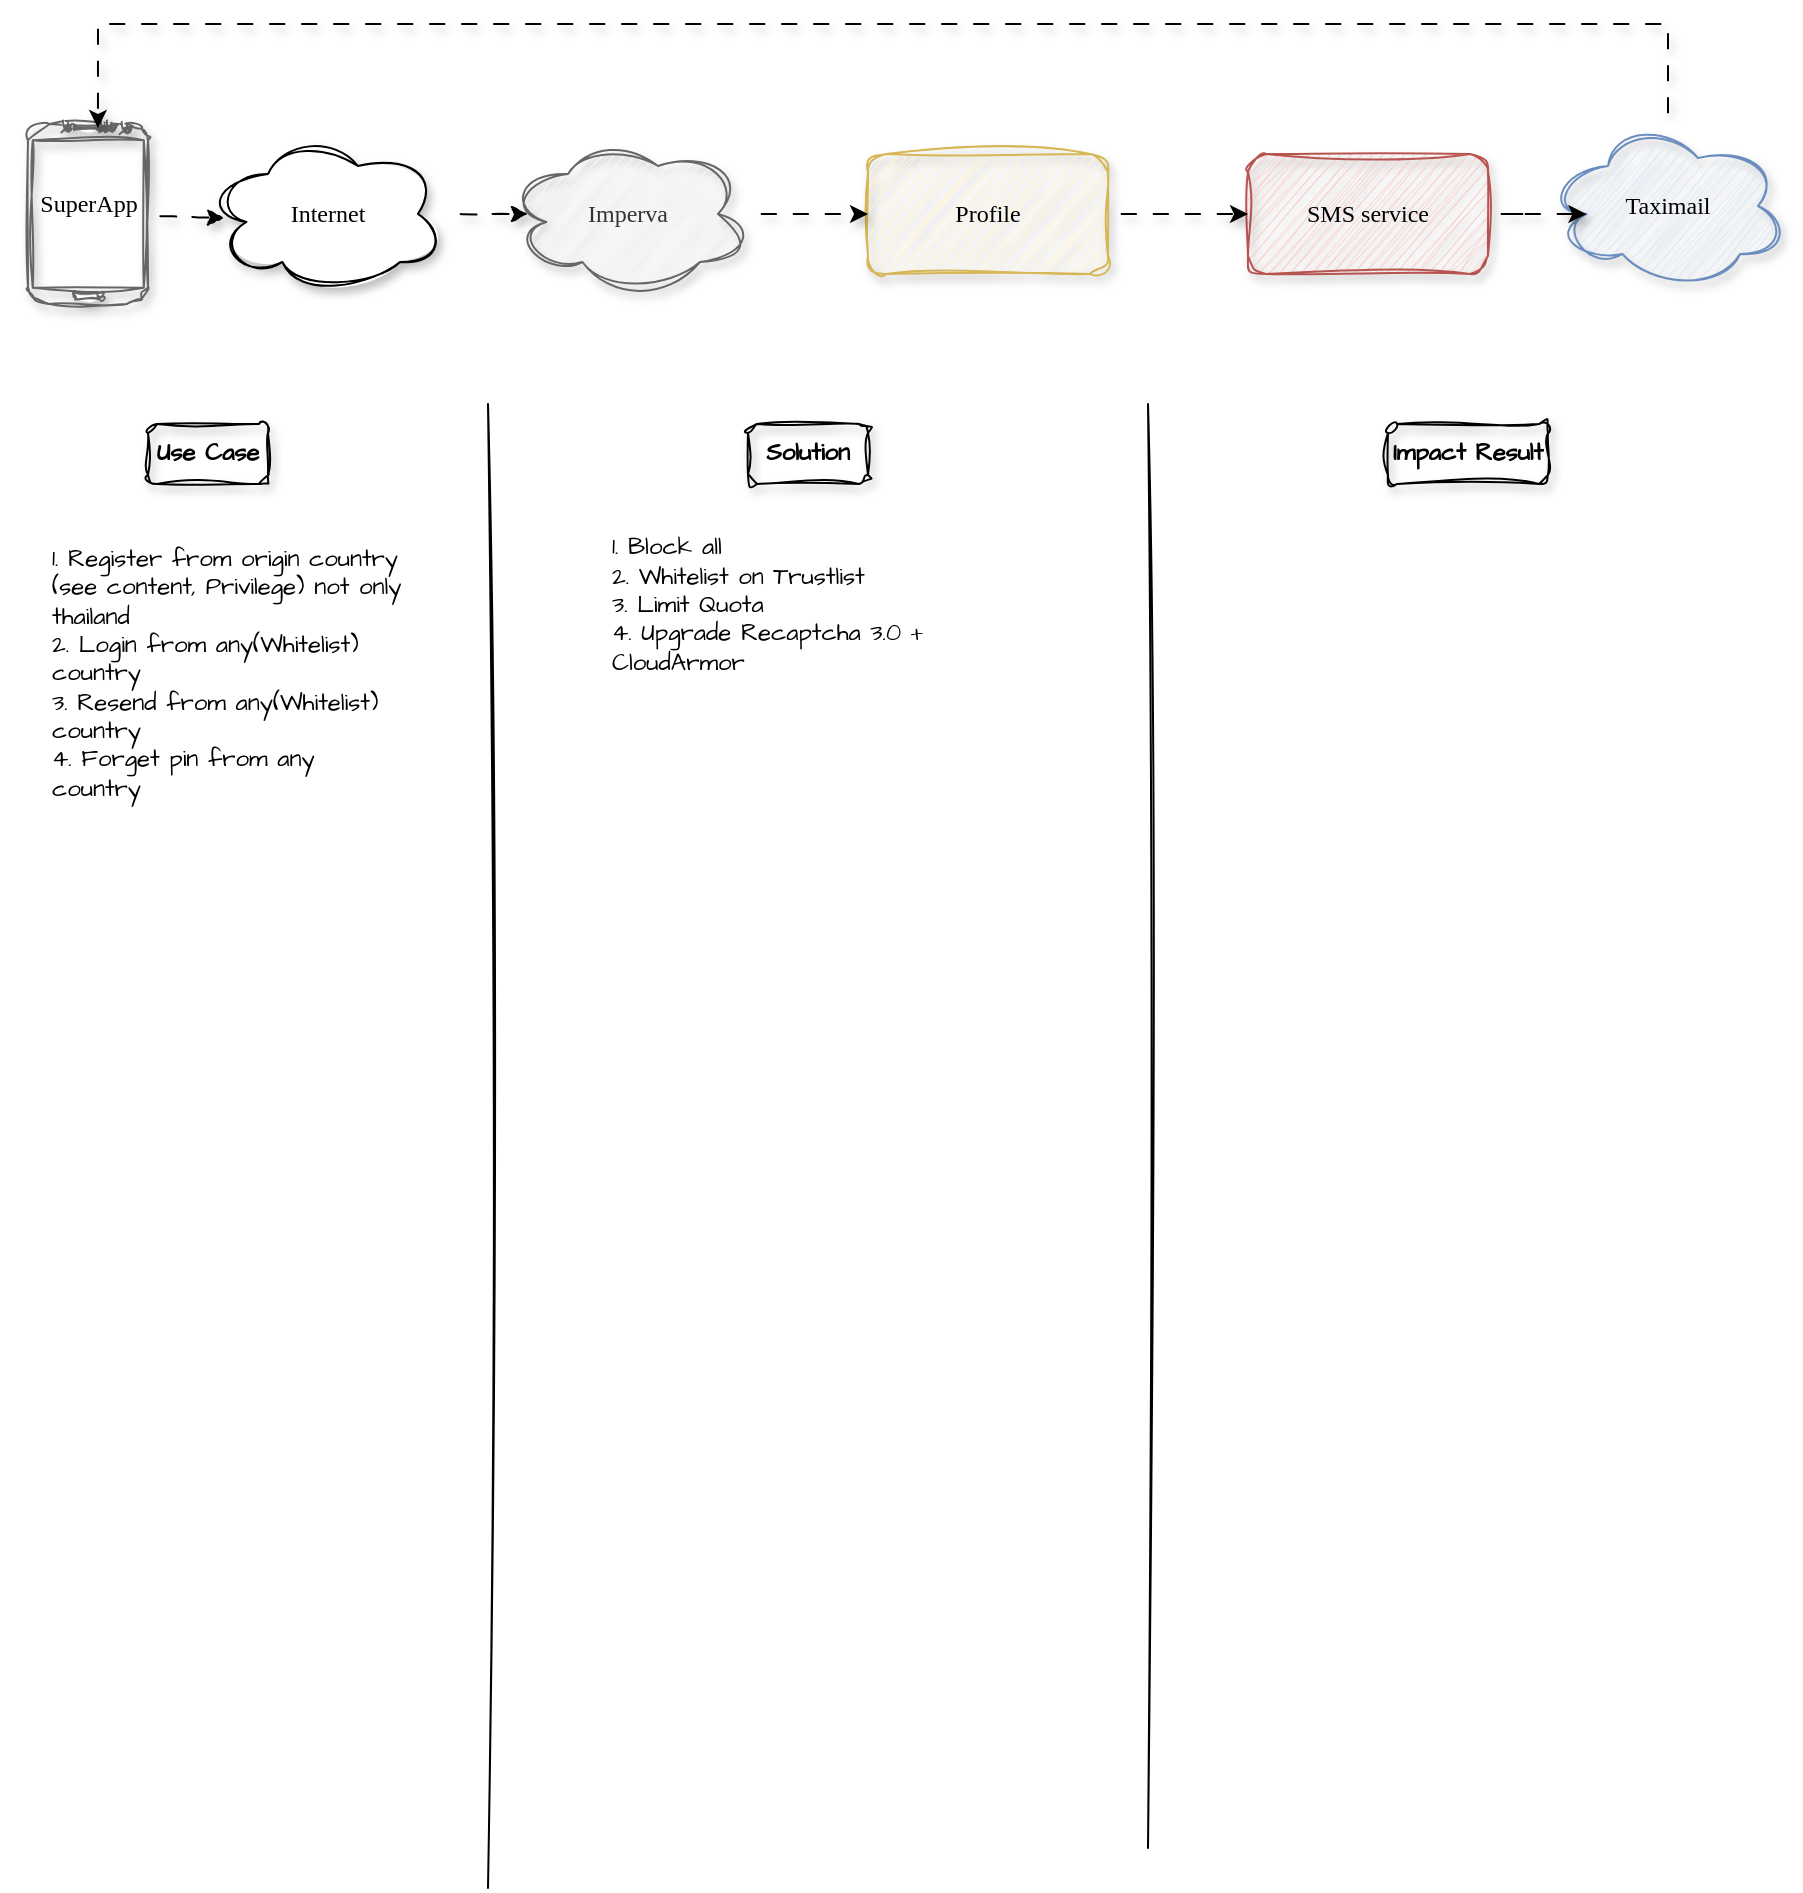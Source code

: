 <mxfile version="24.6.4" type="device" pages="7">
  <diagram id="T_oXeeGYQuaLfQepJVp7" name="Page-1">
    <mxGraphModel dx="585" dy="1518" grid="1" gridSize="10" guides="1" tooltips="1" connect="1" arrows="1" fold="1" page="1" pageScale="1" pageWidth="827" pageHeight="1169" math="0" shadow="0">
      <root>
        <mxCell id="0" />
        <mxCell id="1" parent="0" />
        <mxCell id="7" style="edgeStyle=none;html=1;entryX=0;entryY=0.5;entryDx=0;entryDy=0;fontFamily=Comic Sans MS;shadow=1;flowAnimation=1;sketch=1;curveFitting=1;jiggle=2;sketchStyle=comic;" parent="1" source="3" edge="1">
          <mxGeometry relative="1" as="geometry">
            <mxPoint x="270" y="65" as="targetPoint" />
          </mxGeometry>
        </mxCell>
        <mxCell id="3" value="Internet" style="ellipse;shape=cloud;whiteSpace=wrap;html=1;shadow=1;fontFamily=Comic Sans MS;sketch=1;curveFitting=1;jiggle=2;" parent="1" vertex="1">
          <mxGeometry x="110" y="25" width="120" height="80" as="geometry" />
        </mxCell>
        <mxCell id="6" style="edgeStyle=none;html=1;entryX=0.067;entryY=0.525;entryDx=0;entryDy=0;entryPerimeter=0;shadow=1;flowAnimation=1;sketch=1;curveFitting=1;jiggle=2;sketchStyle=comic;" parent="1" source="4" target="3" edge="1">
          <mxGeometry relative="1" as="geometry" />
        </mxCell>
        <mxCell id="4" value="" style="verticalLabelPosition=bottom;verticalAlign=top;html=1;shadow=1;dashed=0;strokeWidth=1;shape=mxgraph.android.phone2;strokeColor=#666666;sketch=1;curveFitting=1;jiggle=2;fillColor=none;fontColor=#333333;" parent="1" vertex="1">
          <mxGeometry x="20" y="20" width="60" height="90" as="geometry" />
        </mxCell>
        <mxCell id="5" value="SuperApp" style="text;html=1;align=center;verticalAlign=middle;resizable=0;points=[];autosize=1;strokeColor=none;fillColor=none;fontFamily=Comic Sans MS;shadow=1;" parent="1" vertex="1">
          <mxGeometry x="10" y="45" width="80" height="30" as="geometry" />
        </mxCell>
        <mxCell id="Lp_O56hkFmglkbDpRAC8-7" value="" style="endArrow=none;html=1;rounded=0;sketch=1;hachureGap=4;jiggle=2;curveFitting=1;fontFamily=Architects Daughter;fontSource=https%3A%2F%2Ffonts.googleapis.com%2Fcss%3Ffamily%3DArchitects%2BDaughter;" parent="1" edge="1">
          <mxGeometry width="50" height="50" relative="1" as="geometry">
            <mxPoint x="250" y="902" as="sourcePoint" />
            <mxPoint x="250" y="160" as="targetPoint" />
          </mxGeometry>
        </mxCell>
        <mxCell id="Lp_O56hkFmglkbDpRAC8-8" value="" style="endArrow=none;html=1;rounded=0;sketch=1;hachureGap=4;jiggle=2;curveFitting=1;fontFamily=Architects Daughter;fontSource=https%3A%2F%2Ffonts.googleapis.com%2Fcss%3Ffamily%3DArchitects%2BDaughter;" parent="1" edge="1">
          <mxGeometry width="50" height="50" relative="1" as="geometry">
            <mxPoint x="580" y="882" as="sourcePoint" />
            <mxPoint x="580" y="160" as="targetPoint" />
          </mxGeometry>
        </mxCell>
        <mxCell id="Lp_O56hkFmglkbDpRAC8-12" value="&lt;b&gt;Use Case&lt;/b&gt;" style="text;html=1;align=center;verticalAlign=middle;whiteSpace=wrap;rounded=1;fontFamily=Architects Daughter;fontSource=https%3A%2F%2Ffonts.googleapis.com%2Fcss%3Ffamily%3DArchitects%2BDaughter;fontStyle=0;strokeColor=default;sketch=1;curveFitting=1;jiggle=2;shadow=1;glass=0;" parent="1" vertex="1">
          <mxGeometry x="80" y="170" width="60" height="30" as="geometry" />
        </mxCell>
        <mxCell id="Lp_O56hkFmglkbDpRAC8-13" value="&lt;b&gt;Solution&lt;/b&gt;" style="text;html=1;align=center;verticalAlign=middle;whiteSpace=wrap;rounded=1;fontFamily=Architects Daughter;fontSource=https%3A%2F%2Ffonts.googleapis.com%2Fcss%3Ffamily%3DArchitects%2BDaughter;strokeColor=default;sketch=1;curveFitting=1;jiggle=2;shadow=1;" parent="1" vertex="1">
          <mxGeometry x="380" y="170" width="60" height="30" as="geometry" />
        </mxCell>
        <mxCell id="Lp_O56hkFmglkbDpRAC8-15" value="&lt;b&gt;Impact Result&lt;/b&gt;" style="text;html=1;align=center;verticalAlign=middle;whiteSpace=wrap;rounded=1;fontFamily=Architects Daughter;fontSource=https%3A%2F%2Ffonts.googleapis.com%2Fcss%3Ffamily%3DArchitects%2BDaughter;strokeColor=default;sketch=1;curveFitting=1;jiggle=2;shadow=1;" parent="1" vertex="1">
          <mxGeometry x="700" y="170" width="80" height="30" as="geometry" />
        </mxCell>
        <mxCell id="Lp_O56hkFmglkbDpRAC8-16" value="SMS service" style="rounded=1;whiteSpace=wrap;html=1;sketch=1;curveFitting=1;jiggle=2;shadow=1;glass=0;fontFamily=Comic Sans MS;fillColor=#f8cecc;strokeColor=#b85450;" parent="1" vertex="1">
          <mxGeometry x="630" y="35" width="120" height="60" as="geometry" />
        </mxCell>
        <mxCell id="Lp_O56hkFmglkbDpRAC8-18" value="Taximail" style="ellipse;shape=cloud;whiteSpace=wrap;html=1;shadow=1;fontFamily=Comic Sans MS;sketch=1;curveFitting=1;jiggle=2;fillColor=#dae8fc;strokeColor=#6c8ebf;" parent="1" vertex="1">
          <mxGeometry x="780" y="21" width="120" height="80" as="geometry" />
        </mxCell>
        <mxCell id="Lp_O56hkFmglkbDpRAC8-22" style="edgeStyle=orthogonalEdgeStyle;rounded=0;hachureGap=4;orthogonalLoop=1;jettySize=auto;html=1;fontFamily=Architects Daughter;fontSource=https%3A%2F%2Ffonts.googleapis.com%2Fcss%3Ffamily%3DArchitects%2BDaughter;flowAnimation=1;shadow=1;" parent="1" source="Lp_O56hkFmglkbDpRAC8-19" target="Lp_O56hkFmglkbDpRAC8-16" edge="1">
          <mxGeometry relative="1" as="geometry" />
        </mxCell>
        <mxCell id="Lp_O56hkFmglkbDpRAC8-19" value="Profile" style="rounded=1;whiteSpace=wrap;html=1;sketch=1;curveFitting=1;jiggle=2;shadow=1;glass=0;fontFamily=Comic Sans MS;fillColor=#fff2cc;strokeColor=#d6b656;" parent="1" vertex="1">
          <mxGeometry x="440" y="35" width="120" height="60" as="geometry" />
        </mxCell>
        <mxCell id="Lp_O56hkFmglkbDpRAC8-21" style="edgeStyle=orthogonalEdgeStyle;rounded=0;hachureGap=4;orthogonalLoop=1;jettySize=auto;html=1;entryX=0;entryY=0.5;entryDx=0;entryDy=0;fontFamily=Architects Daughter;fontSource=https%3A%2F%2Ffonts.googleapis.com%2Fcss%3Ffamily%3DArchitects%2BDaughter;flowAnimation=1;shadow=1;" parent="1" source="Lp_O56hkFmglkbDpRAC8-20" target="Lp_O56hkFmglkbDpRAC8-19" edge="1">
          <mxGeometry relative="1" as="geometry" />
        </mxCell>
        <mxCell id="Lp_O56hkFmglkbDpRAC8-20" value="Imperva" style="ellipse;shape=cloud;whiteSpace=wrap;html=1;shadow=1;fontFamily=Comic Sans MS;sketch=1;curveFitting=1;jiggle=2;fillColor=#f5f5f5;fontColor=#333333;strokeColor=#666666;" parent="1" vertex="1">
          <mxGeometry x="260" y="25" width="120" height="80" as="geometry" />
        </mxCell>
        <mxCell id="Lp_O56hkFmglkbDpRAC8-23" style="edgeStyle=orthogonalEdgeStyle;rounded=0;hachureGap=4;orthogonalLoop=1;jettySize=auto;html=1;entryX=0.16;entryY=0.55;entryDx=0;entryDy=0;entryPerimeter=0;fontFamily=Architects Daughter;fontSource=https%3A%2F%2Ffonts.googleapis.com%2Fcss%3Ffamily%3DArchitects%2BDaughter;flowAnimation=1;shadow=1;" parent="1" source="Lp_O56hkFmglkbDpRAC8-16" target="Lp_O56hkFmglkbDpRAC8-18" edge="1">
          <mxGeometry relative="1" as="geometry" />
        </mxCell>
        <mxCell id="Lp_O56hkFmglkbDpRAC8-24" style="edgeStyle=orthogonalEdgeStyle;rounded=0;hachureGap=4;orthogonalLoop=1;jettySize=auto;html=1;entryX=0.583;entryY=0.022;entryDx=0;entryDy=0;entryPerimeter=0;fontFamily=Architects Daughter;fontSource=https%3A%2F%2Ffonts.googleapis.com%2Fcss%3Ffamily%3DArchitects%2BDaughter;flowAnimation=1;shadow=1;" parent="1" source="Lp_O56hkFmglkbDpRAC8-18" target="4" edge="1">
          <mxGeometry relative="1" as="geometry">
            <Array as="points">
              <mxPoint x="840" y="-30" />
              <mxPoint x="55" y="-30" />
            </Array>
          </mxGeometry>
        </mxCell>
        <mxCell id="OAPe3arIS8HmJjKxbQcs-9" value="1. Register from origin country (see content, Privilege) not only thailand&lt;div&gt;2. Login from any(Whitelist) country&lt;br&gt;3. Resend from any(Whitelist) country&lt;/div&gt;&lt;div&gt;4. Forget pin from any country&lt;/div&gt;" style="text;html=1;align=left;verticalAlign=middle;whiteSpace=wrap;rounded=0;fontFamily=Architects Daughter;fontSource=https%3A%2F%2Ffonts.googleapis.com%2Fcss%3Ffamily%3DArchitects%2BDaughter;" vertex="1" parent="1">
          <mxGeometry x="30" y="290" width="180" height="10" as="geometry" />
        </mxCell>
        <mxCell id="OAPe3arIS8HmJjKxbQcs-10" value="1. Block all&lt;div&gt;2. Whitelist on Trustlist&lt;/div&gt;&lt;div&gt;3. Limit Quota&lt;/div&gt;&lt;div&gt;4. Upgrade Recaptcha 3.0 + CloudArmor&lt;/div&gt;&lt;div&gt;&lt;br&gt;&lt;/div&gt;&lt;div&gt;&lt;br&gt;&lt;/div&gt;" style="text;html=1;align=left;verticalAlign=middle;whiteSpace=wrap;rounded=0;fontFamily=Architects Daughter;fontSource=https%3A%2F%2Ffonts.googleapis.com%2Fcss%3Ffamily%3DArchitects%2BDaughter;" vertex="1" parent="1">
          <mxGeometry x="310" y="270" width="180" height="10" as="geometry" />
        </mxCell>
      </root>
    </mxGraphModel>
  </diagram>
  <diagram id="aI_2XoHN_HC4b0FDy_NK" name="Page-2">
    <mxGraphModel dx="668" dy="810" grid="1" gridSize="10" guides="1" tooltips="1" connect="1" arrows="1" fold="1" page="1" pageScale="1" pageWidth="827" pageHeight="1169" math="0" shadow="0">
      <root>
        <mxCell id="0" />
        <mxCell id="1" parent="0" />
        <mxCell id="oC6WpuPc2i9pV71od6hG-4" value="" style="shape=parallelogram;perimeter=parallelogramPerimeter;whiteSpace=wrap;html=1;fixedSize=1;sketch=1;hachureGap=4;jiggle=2;curveFitting=1;fontFamily=Architects Daughter;fontSource=https%3A%2F%2Ffonts.googleapis.com%2Fcss%3Ffamily%3DArchitects%2BDaughter;fillColor=#f8cecc;strokeColor=#b85450;" vertex="1" parent="1">
          <mxGeometry x="210" y="700" width="380" height="120" as="geometry" />
        </mxCell>
        <mxCell id="oC6WpuPc2i9pV71od6hG-3" value="" style="shape=cylinder3;whiteSpace=wrap;html=1;boundedLbl=1;backgroundOutline=1;size=15;sketch=1;hachureGap=4;jiggle=2;curveFitting=1;fontFamily=Architects Daughter;fontSource=https%3A%2F%2Ffonts.googleapis.com%2Fcss%3Ffamily%3DArchitects%2BDaughter;fillColor=#e1d5e7;strokeColor=#9673a6;" vertex="1" parent="1">
          <mxGeometry x="240" y="1090" width="300" height="160" as="geometry" />
        </mxCell>
        <mxCell id="GuvzhFM52KRBuSh5K_fH-20" style="edgeStyle=orthogonalEdgeStyle;rounded=0;sketch=1;hachureGap=4;jiggle=2;curveFitting=1;orthogonalLoop=1;jettySize=auto;html=1;entryX=0.5;entryY=0;entryDx=0;entryDy=0;fontFamily=Architects Daughter;fontSource=https%3A%2F%2Ffonts.googleapis.com%2Fcss%3Ffamily%3DArchitects%2BDaughter;" edge="1" parent="1" source="GuvzhFM52KRBuSh5K_fH-18" target="GuvzhFM52KRBuSh5K_fH-19">
          <mxGeometry relative="1" as="geometry" />
        </mxCell>
        <mxCell id="GuvzhFM52KRBuSh5K_fH-18" value="Start" style="rounded=1;whiteSpace=wrap;html=1;sketch=1;hachureGap=4;jiggle=2;curveFitting=1;fontFamily=Architects Daughter;fontSource=https%3A%2F%2Ffonts.googleapis.com%2Fcss%3Ffamily%3DArchitects%2BDaughter;" vertex="1" parent="1">
          <mxGeometry x="330" y="585" width="120" height="60" as="geometry" />
        </mxCell>
        <mxCell id="GuvzhFM52KRBuSh5K_fH-21" style="edgeStyle=orthogonalEdgeStyle;rounded=0;sketch=1;hachureGap=4;jiggle=2;curveFitting=1;orthogonalLoop=1;jettySize=auto;html=1;fontFamily=Architects Daughter;fontSource=https%3A%2F%2Ffonts.googleapis.com%2Fcss%3Ffamily%3DArchitects%2BDaughter;" edge="1" parent="1" source="GuvzhFM52KRBuSh5K_fH-19" target="GuvzhFM52KRBuSh5K_fH-22">
          <mxGeometry relative="1" as="geometry">
            <mxPoint x="390" y="880" as="targetPoint" />
          </mxGeometry>
        </mxCell>
        <mxCell id="GuvzhFM52KRBuSh5K_fH-19" value="5 time/24 hrs" style="rounded=1;whiteSpace=wrap;html=1;sketch=1;hachureGap=4;jiggle=2;curveFitting=1;fontFamily=Architects Daughter;fontSource=https%3A%2F%2Ffonts.googleapis.com%2Fcss%3Ffamily%3DArchitects%2BDaughter;" vertex="1" parent="1">
          <mxGeometry x="330" y="740" width="120" height="60" as="geometry" />
        </mxCell>
        <mxCell id="GuvzhFM52KRBuSh5K_fH-25" style="edgeStyle=orthogonalEdgeStyle;rounded=0;sketch=1;hachureGap=4;jiggle=2;curveFitting=1;orthogonalLoop=1;jettySize=auto;html=1;entryX=0.5;entryY=0;entryDx=0;entryDy=0;fontFamily=Architects Daughter;fontSource=https%3A%2F%2Ffonts.googleapis.com%2Fcss%3Ffamily%3DArchitects%2BDaughter;fillColor=#d5e8d4;strokeColor=#82b366;" edge="1" parent="1" source="GuvzhFM52KRBuSh5K_fH-22" target="GuvzhFM52KRBuSh5K_fH-23">
          <mxGeometry relative="1" as="geometry" />
        </mxCell>
        <mxCell id="GuvzhFM52KRBuSh5K_fH-27" value="Success" style="edgeLabel;html=1;align=center;verticalAlign=middle;resizable=0;points=[];sketch=1;hachureGap=4;jiggle=2;curveFitting=1;fontFamily=Architects Daughter;fontSource=https%3A%2F%2Ffonts.googleapis.com%2Fcss%3Ffamily%3DArchitects%2BDaughter;" vertex="1" connectable="0" parent="GuvzhFM52KRBuSh5K_fH-25">
          <mxGeometry x="0.333" y="-2" relative="1" as="geometry">
            <mxPoint as="offset" />
          </mxGeometry>
        </mxCell>
        <mxCell id="GuvzhFM52KRBuSh5K_fH-26" style="edgeStyle=orthogonalEdgeStyle;rounded=0;sketch=1;hachureGap=4;jiggle=2;curveFitting=1;orthogonalLoop=1;jettySize=auto;html=1;exitX=1;exitY=0.5;exitDx=0;exitDy=0;fontFamily=Architects Daughter;fontSource=https%3A%2F%2Ffonts.googleapis.com%2Fcss%3Ffamily%3DArchitects%2BDaughter;fillColor=#d5e8d4;strokeColor=#82b366;" edge="1" parent="1" source="GuvzhFM52KRBuSh5K_fH-22" target="GuvzhFM52KRBuSh5K_fH-24">
          <mxGeometry relative="1" as="geometry" />
        </mxCell>
        <mxCell id="GuvzhFM52KRBuSh5K_fH-28" value="Failed" style="edgeLabel;html=1;align=center;verticalAlign=middle;resizable=0;points=[];sketch=1;hachureGap=4;jiggle=2;curveFitting=1;fontFamily=Architects Daughter;fontSource=https%3A%2F%2Ffonts.googleapis.com%2Fcss%3Ffamily%3DArchitects%2BDaughter;" vertex="1" connectable="0" parent="GuvzhFM52KRBuSh5K_fH-26">
          <mxGeometry x="0.318" y="-2" relative="1" as="geometry">
            <mxPoint as="offset" />
          </mxGeometry>
        </mxCell>
        <mxCell id="GuvzhFM52KRBuSh5K_fH-22" value="Submit OTP" style="rhombus;whiteSpace=wrap;html=1;sketch=1;hachureGap=4;jiggle=2;curveFitting=1;fontFamily=Architects Daughter;fontSource=https%3A%2F%2Ffonts.googleapis.com%2Fcss%3Ffamily%3DArchitects%2BDaughter;" vertex="1" parent="1">
          <mxGeometry x="350" y="840" width="80" height="80" as="geometry" />
        </mxCell>
        <mxCell id="GuvzhFM52KRBuSh5K_fH-23" value="Clear Counter" style="rounded=1;whiteSpace=wrap;html=1;sketch=1;hachureGap=4;jiggle=2;curveFitting=1;fontFamily=Architects Daughter;fontSource=https%3A%2F%2Ffonts.googleapis.com%2Fcss%3Ffamily%3DArchitects%2BDaughter;" vertex="1" parent="1">
          <mxGeometry x="120" y="990" width="120" height="60" as="geometry" />
        </mxCell>
        <mxCell id="GuvzhFM52KRBuSh5K_fH-33" style="edgeStyle=orthogonalEdgeStyle;rounded=0;sketch=1;hachureGap=4;jiggle=2;curveFitting=1;orthogonalLoop=1;jettySize=auto;html=1;exitX=1;exitY=0.5;exitDx=0;exitDy=0;entryX=1;entryY=0.5;entryDx=0;entryDy=0;fontFamily=Architects Daughter;fontSource=https%3A%2F%2Ffonts.googleapis.com%2Fcss%3Ffamily%3DArchitects%2BDaughter;fillColor=#d5e8d4;strokeColor=#82b366;" edge="1" parent="1" source="GuvzhFM52KRBuSh5K_fH-24" target="GuvzhFM52KRBuSh5K_fH-19">
          <mxGeometry relative="1" as="geometry" />
        </mxCell>
        <mxCell id="GuvzhFM52KRBuSh5K_fH-24" value="Quota+1" style="rounded=1;whiteSpace=wrap;html=1;sketch=1;hachureGap=4;jiggle=2;curveFitting=1;fontFamily=Architects Daughter;fontSource=https%3A%2F%2Ffonts.googleapis.com%2Fcss%3Ffamily%3DArchitects%2BDaughter;" vertex="1" parent="1">
          <mxGeometry x="550" y="990" width="120" height="60" as="geometry" />
        </mxCell>
        <mxCell id="GuvzhFM52KRBuSh5K_fH-31" style="edgeStyle=orthogonalEdgeStyle;rounded=0;sketch=1;hachureGap=4;jiggle=2;curveFitting=1;orthogonalLoop=1;jettySize=auto;html=1;fontFamily=Architects Daughter;fontSource=https%3A%2F%2Ffonts.googleapis.com%2Fcss%3Ffamily%3DArchitects%2BDaughter;" edge="1" parent="1" source="GuvzhFM52KRBuSh5K_fH-29" target="GuvzhFM52KRBuSh5K_fH-32">
          <mxGeometry relative="1" as="geometry">
            <mxPoint x="380" y="1160" as="targetPoint" />
          </mxGeometry>
        </mxCell>
        <mxCell id="GuvzhFM52KRBuSh5K_fH-29" value="No Submit" style="rounded=1;whiteSpace=wrap;html=1;sketch=1;hachureGap=4;jiggle=2;curveFitting=1;fontFamily=Architects Daughter;fontSource=https%3A%2F%2Ffonts.googleapis.com%2Fcss%3Ffamily%3DArchitects%2BDaughter;" vertex="1" parent="1">
          <mxGeometry x="320" y="1000" width="120" height="60" as="geometry" />
        </mxCell>
        <mxCell id="GuvzhFM52KRBuSh5K_fH-30" style="edgeStyle=orthogonalEdgeStyle;rounded=0;sketch=1;hachureGap=4;jiggle=2;curveFitting=1;orthogonalLoop=1;jettySize=auto;html=1;exitX=0.5;exitY=1;exitDx=0;exitDy=0;entryX=0.558;entryY=-0.067;entryDx=0;entryDy=0;entryPerimeter=0;fontFamily=Architects Daughter;fontSource=https%3A%2F%2Ffonts.googleapis.com%2Fcss%3Ffamily%3DArchitects%2BDaughter;" edge="1" parent="1" source="GuvzhFM52KRBuSh5K_fH-22" target="GuvzhFM52KRBuSh5K_fH-29">
          <mxGeometry relative="1" as="geometry" />
        </mxCell>
        <mxCell id="GuvzhFM52KRBuSh5K_fH-32" value="Block Exponential&lt;br&gt;(11D, 2D, 4D)" style="rounded=1;whiteSpace=wrap;html=1;sketch=1;hachureGap=4;jiggle=2;curveFitting=1;fontFamily=Architects Daughter;fontSource=https%3A%2F%2Ffonts.googleapis.com%2Fcss%3Ffamily%3DArchitects%2BDaughter;" vertex="1" parent="1">
          <mxGeometry x="320" y="1130" width="120" height="60" as="geometry" />
        </mxCell>
        <mxCell id="oC6WpuPc2i9pV71od6hG-6" value="Scoring" style="rounded=1;whiteSpace=wrap;html=1;sketch=1;hachureGap=4;jiggle=2;curveFitting=1;fontFamily=Architects Daughter;fontSource=https%3A%2F%2Ffonts.googleapis.com%2Fcss%3Ffamily%3DArchitects%2BDaughter;" vertex="1" parent="1">
          <mxGeometry x="770" y="1130" width="120" height="60" as="geometry" />
        </mxCell>
        <mxCell id="oC6WpuPc2i9pV71od6hG-8" value="Counter" style="text;html=1;align=center;verticalAlign=middle;whiteSpace=wrap;rounded=0;fontFamily=Architects Daughter;fontSource=https%3A%2F%2Ffonts.googleapis.com%2Fcss%3Ffamily%3DArchitects%2BDaughter;fontStyle=1" vertex="1" parent="1">
          <mxGeometry x="520" y="700" width="60" height="30" as="geometry" />
        </mxCell>
        <mxCell id="oC6WpuPc2i9pV71od6hG-9" value="Redis" style="shape=parallelogram;perimeter=parallelogramPerimeter;whiteSpace=wrap;html=1;fixedSize=1;sketch=1;hachureGap=4;jiggle=2;curveFitting=1;fontFamily=Architects Daughter;fontSource=https%3A%2F%2Ffonts.googleapis.com%2Fcss%3Ffamily%3DArchitects%2BDaughter;fillColor=#f8cecc;strokeColor=#b85450;" vertex="1" parent="1">
          <mxGeometry x="30" y="590" width="60" height="30" as="geometry" />
        </mxCell>
        <mxCell id="oC6WpuPc2i9pV71od6hG-11" value="DB" style="shape=cylinder3;whiteSpace=wrap;html=1;boundedLbl=1;backgroundOutline=1;size=15;sketch=1;hachureGap=4;jiggle=2;curveFitting=1;fontFamily=Architects Daughter;fontSource=https%3A%2F%2Ffonts.googleapis.com%2Fcss%3Ffamily%3DArchitects%2BDaughter;fillColor=#e1d5e7;strokeColor=#9673a6;" vertex="1" parent="1">
          <mxGeometry x="40" y="640" width="40" height="60" as="geometry" />
        </mxCell>
      </root>
    </mxGraphModel>
  </diagram>
  <diagram id="YQwyuSphM50uppBqCQK7" name="Page-3">
    <mxGraphModel dx="2261" dy="854" grid="1" gridSize="10" guides="1" tooltips="1" connect="1" arrows="1" fold="1" page="1" pageScale="1" pageWidth="827" pageHeight="1169" math="0" shadow="0">
      <root>
        <mxCell id="0" />
        <mxCell id="1" parent="0" />
        <mxCell id="xpBGihlTEe0qHu6FOGGd-3" style="edgeStyle=orthogonalEdgeStyle;rounded=0;sketch=1;hachureGap=4;jiggle=2;curveFitting=1;orthogonalLoop=1;jettySize=auto;html=1;fontFamily=Architects Daughter;fontSource=https%3A%2F%2Ffonts.googleapis.com%2Fcss%3Ffamily%3DArchitects%2BDaughter;" edge="1" parent="1" source="n478aQ0fWmX0PB-tXsnh-1" target="xpBGihlTEe0qHu6FOGGd-1">
          <mxGeometry relative="1" as="geometry" />
        </mxCell>
        <mxCell id="xpBGihlTEe0qHu6FOGGd-5" value="Trigger Event" style="edgeLabel;html=1;align=center;verticalAlign=middle;resizable=0;points=[];sketch=1;hachureGap=4;jiggle=2;curveFitting=1;fontFamily=Architects Daughter;fontSource=https%3A%2F%2Ffonts.googleapis.com%2Fcss%3Ffamily%3DArchitects%2BDaughter;" vertex="1" connectable="0" parent="xpBGihlTEe0qHu6FOGGd-3">
          <mxGeometry x="-0.377" y="-5" relative="1" as="geometry">
            <mxPoint as="offset" />
          </mxGeometry>
        </mxCell>
        <mxCell id="n478aQ0fWmX0PB-tXsnh-1" value="profile" style="rounded=1;whiteSpace=wrap;html=1;sketch=1;hachureGap=4;jiggle=2;curveFitting=1;fontFamily=Architects Daughter;fontSource=https%3A%2F%2Ffonts.googleapis.com%2Fcss%3Ffamily%3DArchitects%2BDaughter;" parent="1" vertex="1">
          <mxGeometry x="84" y="240" width="120" height="60" as="geometry" />
        </mxCell>
        <mxCell id="n478aQ0fWmX0PB-tXsnh-4" style="edgeStyle=orthogonalEdgeStyle;rounded=0;sketch=1;hachureGap=4;jiggle=2;curveFitting=1;orthogonalLoop=1;jettySize=auto;html=1;fontFamily=Architects Daughter;fontSource=https%3A%2F%2Ffonts.googleapis.com%2Fcss%3Ffamily%3DArchitects%2BDaughter;" parent="1" target="n478aQ0fWmX0PB-tXsnh-1" edge="1">
          <mxGeometry relative="1" as="geometry">
            <mxPoint x="-60" y="270" as="sourcePoint" />
          </mxGeometry>
        </mxCell>
        <mxCell id="n478aQ0fWmX0PB-tXsnh-5" value="Sign-up" style="edgeLabel;html=1;align=center;verticalAlign=middle;resizable=0;points=[];sketch=1;hachureGap=4;jiggle=2;curveFitting=1;fontFamily=Architects Daughter;fontSource=https%3A%2F%2Ffonts.googleapis.com%2Fcss%3Ffamily%3DArchitects%2BDaughter;" parent="n478aQ0fWmX0PB-tXsnh-4" vertex="1" connectable="0">
          <mxGeometry x="-0.124" y="-6" relative="1" as="geometry">
            <mxPoint as="offset" />
          </mxGeometry>
        </mxCell>
        <mxCell id="xpBGihlTEe0qHu6FOGGd-4" style="edgeStyle=orthogonalEdgeStyle;rounded=0;sketch=1;hachureGap=4;jiggle=2;curveFitting=1;orthogonalLoop=1;jettySize=auto;html=1;fontFamily=Architects Daughter;fontSource=https%3A%2F%2Ffonts.googleapis.com%2Fcss%3Ffamily%3DArchitects%2BDaughter;" edge="1" parent="1" source="xpBGihlTEe0qHu6FOGGd-1" target="xpBGihlTEe0qHu6FOGGd-2">
          <mxGeometry relative="1" as="geometry" />
        </mxCell>
        <mxCell id="xpBGihlTEe0qHu6FOGGd-1" value="Event Trigger" style="rounded=1;whiteSpace=wrap;html=1;sketch=1;hachureGap=4;jiggle=2;curveFitting=1;fontFamily=Architects Daughter;fontSource=https%3A%2F%2Ffonts.googleapis.com%2Fcss%3Ffamily%3DArchitects%2BDaughter;" vertex="1" parent="1">
          <mxGeometry x="430" y="240" width="120" height="60" as="geometry" />
        </mxCell>
        <mxCell id="xpBGihlTEe0qHu6FOGGd-6" style="edgeStyle=orthogonalEdgeStyle;rounded=0;sketch=1;hachureGap=4;jiggle=2;curveFitting=1;orthogonalLoop=1;jettySize=auto;html=1;fontFamily=Architects Daughter;fontSource=https%3A%2F%2Ffonts.googleapis.com%2Fcss%3Ffamily%3DArchitects%2BDaughter;" edge="1" parent="1" source="xpBGihlTEe0qHu6FOGGd-2" target="xpBGihlTEe0qHu6FOGGd-7">
          <mxGeometry relative="1" as="geometry">
            <mxPoint x="60" y="430" as="targetPoint" />
          </mxGeometry>
        </mxCell>
        <mxCell id="xpBGihlTEe0qHu6FOGGd-8" value="Cash Coupon" style="edgeLabel;html=1;align=center;verticalAlign=middle;resizable=0;points=[];sketch=1;hachureGap=4;jiggle=2;curveFitting=1;fontFamily=Architects Daughter;fontSource=https%3A%2F%2Ffonts.googleapis.com%2Fcss%3Ffamily%3DArchitects%2BDaughter;" vertex="1" connectable="0" parent="xpBGihlTEe0qHu6FOGGd-6">
          <mxGeometry x="-0.134" y="1" relative="1" as="geometry">
            <mxPoint as="offset" />
          </mxGeometry>
        </mxCell>
        <mxCell id="xpBGihlTEe0qHu6FOGGd-2" value="Perx" style="ellipse;shape=cloud;whiteSpace=wrap;html=1;sketch=1;hachureGap=4;jiggle=2;curveFitting=1;fontFamily=Architects Daughter;fontSource=https%3A%2F%2Ffonts.googleapis.com%2Fcss%3Ffamily%3DArchitects%2BDaughter;" vertex="1" parent="1">
          <mxGeometry x="430" y="400" width="120" height="80" as="geometry" />
        </mxCell>
        <mxCell id="xpBGihlTEe0qHu6FOGGd-9" style="edgeStyle=orthogonalEdgeStyle;rounded=0;sketch=1;hachureGap=4;jiggle=2;curveFitting=1;orthogonalLoop=1;jettySize=auto;html=1;fontFamily=Architects Daughter;fontSource=https%3A%2F%2Ffonts.googleapis.com%2Fcss%3Ffamily%3DArchitects%2BDaughter;fillColor=#f8cecc;strokeColor=#b85450;" edge="1" parent="1" source="xpBGihlTEe0qHu6FOGGd-7" target="n478aQ0fWmX0PB-tXsnh-1">
          <mxGeometry relative="1" as="geometry">
            <Array as="points">
              <mxPoint x="13" y="250" />
              <mxPoint x="13" y="250" />
            </Array>
          </mxGeometry>
        </mxCell>
        <mxCell id="xpBGihlTEe0qHu6FOGGd-10" value="Delete Account" style="edgeLabel;html=1;align=center;verticalAlign=middle;resizable=0;points=[];sketch=1;hachureGap=4;jiggle=2;curveFitting=1;fontFamily=Architects Daughter;fontSource=https%3A%2F%2Ffonts.googleapis.com%2Fcss%3Ffamily%3DArchitects%2BDaughter;" vertex="1" connectable="0" parent="xpBGihlTEe0qHu6FOGGd-9">
          <mxGeometry x="-0.189" y="2" relative="1" as="geometry">
            <mxPoint as="offset" />
          </mxGeometry>
        </mxCell>
        <mxCell id="xpBGihlTEe0qHu6FOGGd-7" value="" style="sketch=0;outlineConnect=0;fontColor=#232F3E;gradientColor=none;fillColor=#232F3D;strokeColor=none;dashed=0;verticalLabelPosition=bottom;verticalAlign=top;align=center;html=1;fontSize=12;fontStyle=0;aspect=fixed;pointerEvents=1;shape=mxgraph.aws4.mobile_client;hachureGap=4;jiggle=2;curveFitting=1;fontFamily=Architects Daughter;fontSource=https%3A%2F%2Ffonts.googleapis.com%2Fcss%3Ffamily%3DArchitects%2BDaughter;" vertex="1" parent="1">
          <mxGeometry x="-100" y="231" width="41" height="78" as="geometry" />
        </mxCell>
      </root>
    </mxGraphModel>
  </diagram>
  <diagram id="jc0JYcF1FRhDuHzjDCpR" name="Page-4">
    <mxGraphModel dx="1024" dy="610" grid="1" gridSize="10" guides="1" tooltips="1" connect="1" arrows="1" fold="1" page="1" pageScale="1" pageWidth="827" pageHeight="1169" math="0" shadow="0">
      <root>
        <mxCell id="0" />
        <mxCell id="1" parent="0" />
        <mxCell id="MK2NGjDujTP7vuuuv561-1" value="Cloud Pub/sub" style="rounded=1;whiteSpace=wrap;html=1;sketch=1;hachureGap=4;jiggle=2;curveFitting=1;fontFamily=Architects Daughter;fontSource=https%3A%2F%2Ffonts.googleapis.com%2Fcss%3Ffamily%3DArchitects%2BDaughter;fillColor=#f8cecc;strokeColor=#b85450;" vertex="1" parent="1">
          <mxGeometry x="350" y="410" width="120" height="60" as="geometry" />
        </mxCell>
        <mxCell id="MK2NGjDujTP7vuuuv561-3" style="edgeStyle=orthogonalEdgeStyle;rounded=0;sketch=1;hachureGap=4;jiggle=2;curveFitting=1;orthogonalLoop=1;jettySize=auto;html=1;fontFamily=Architects Daughter;fontSource=https%3A%2F%2Ffonts.googleapis.com%2Fcss%3Ffamily%3DArchitects%2BDaughter;" edge="1" parent="1" source="MK2NGjDujTP7vuuuv561-2" target="MK2NGjDujTP7vuuuv561-1">
          <mxGeometry relative="1" as="geometry" />
        </mxCell>
        <mxCell id="MK2NGjDujTP7vuuuv561-4" value="Publish event" style="edgeLabel;html=1;align=center;verticalAlign=middle;resizable=0;points=[];sketch=1;hachureGap=4;jiggle=2;curveFitting=1;fontFamily=Architects Daughter;fontSource=https%3A%2F%2Ffonts.googleapis.com%2Fcss%3Ffamily%3DArchitects%2BDaughter;" vertex="1" connectable="0" parent="MK2NGjDujTP7vuuuv561-3">
          <mxGeometry x="0.227" relative="1" as="geometry">
            <mxPoint as="offset" />
          </mxGeometry>
        </mxCell>
        <mxCell id="MK2NGjDujTP7vuuuv561-2" value="Medusa" style="rounded=1;whiteSpace=wrap;html=1;sketch=1;hachureGap=4;jiggle=2;curveFitting=1;fontFamily=Architects Daughter;fontSource=https%3A%2F%2Ffonts.googleapis.com%2Fcss%3Ffamily%3DArchitects%2BDaughter;fillColor=#e1d5e7;strokeColor=#9673a6;" vertex="1" parent="1">
          <mxGeometry x="80" y="410" width="120" height="60" as="geometry" />
        </mxCell>
        <mxCell id="MK2NGjDujTP7vuuuv561-12" style="edgeStyle=orthogonalEdgeStyle;rounded=0;sketch=1;hachureGap=4;jiggle=2;curveFitting=1;orthogonalLoop=1;jettySize=auto;html=1;fontFamily=Architects Daughter;fontSource=https%3A%2F%2Ffonts.googleapis.com%2Fcss%3Ffamily%3DArchitects%2BDaughter;" edge="1" parent="1" source="MK2NGjDujTP7vuuuv561-5" target="MK2NGjDujTP7vuuuv561-13">
          <mxGeometry relative="1" as="geometry">
            <mxPoint x="410" y="690" as="targetPoint" />
          </mxGeometry>
        </mxCell>
        <mxCell id="MK2NGjDujTP7vuuuv561-14" value="Insert/Upsert Event" style="edgeLabel;html=1;align=center;verticalAlign=middle;resizable=0;points=[];sketch=1;hachureGap=4;jiggle=2;curveFitting=1;fontFamily=Architects Daughter;fontSource=https%3A%2F%2Ffonts.googleapis.com%2Fcss%3Ffamily%3DArchitects%2BDaughter;" vertex="1" connectable="0" parent="MK2NGjDujTP7vuuuv561-12">
          <mxGeometry x="-0.067" y="-2" relative="1" as="geometry">
            <mxPoint as="offset" />
          </mxGeometry>
        </mxCell>
        <mxCell id="MK2NGjDujTP7vuuuv561-5" value="Strapi" style="rounded=1;whiteSpace=wrap;html=1;sketch=1;hachureGap=4;jiggle=2;curveFitting=1;fontFamily=Architects Daughter;fontSource=https%3A%2F%2Ffonts.googleapis.com%2Fcss%3Ffamily%3DArchitects%2BDaughter;fillColor=#dae8fc;strokeColor=#6c8ebf;" vertex="1" parent="1">
          <mxGeometry x="350" y="570" width="120" height="60" as="geometry" />
        </mxCell>
        <mxCell id="MK2NGjDujTP7vuuuv561-9" style="edgeStyle=orthogonalEdgeStyle;rounded=0;sketch=1;hachureGap=4;jiggle=2;curveFitting=1;orthogonalLoop=1;jettySize=auto;html=1;exitX=0.5;exitY=1;exitDx=0;exitDy=0;entryX=1;entryY=0.5;entryDx=0;entryDy=0;fontFamily=Architects Daughter;fontSource=https%3A%2F%2Ffonts.googleapis.com%2Fcss%3Ffamily%3DArchitects%2BDaughter;" edge="1" parent="1" source="MK2NGjDujTP7vuuuv561-7" target="MK2NGjDujTP7vuuuv561-5">
          <mxGeometry relative="1" as="geometry" />
        </mxCell>
        <mxCell id="MK2NGjDujTP7vuuuv561-11" value="Push Webhook" style="edgeLabel;html=1;align=center;verticalAlign=middle;resizable=0;points=[];sketch=1;hachureGap=4;jiggle=2;curveFitting=1;fontFamily=Architects Daughter;fontSource=https%3A%2F%2Ffonts.googleapis.com%2Fcss%3Ffamily%3DArchitects%2BDaughter;" vertex="1" connectable="0" parent="MK2NGjDujTP7vuuuv561-9">
          <mxGeometry x="0.116" y="-1" relative="1" as="geometry">
            <mxPoint as="offset" />
          </mxGeometry>
        </mxCell>
        <mxCell id="MK2NGjDujTP7vuuuv561-7" value="Subsciber Container" style="rounded=1;whiteSpace=wrap;html=1;sketch=1;hachureGap=4;jiggle=2;curveFitting=1;fontFamily=Architects Daughter;fontSource=https%3A%2F%2Ffonts.googleapis.com%2Fcss%3Ffamily%3DArchitects%2BDaughter;fillColor=#dae8fc;strokeColor=#6c8ebf;" vertex="1" parent="1">
          <mxGeometry x="560" y="500" width="120" height="60" as="geometry" />
        </mxCell>
        <mxCell id="MK2NGjDujTP7vuuuv561-8" style="edgeStyle=orthogonalEdgeStyle;rounded=0;sketch=1;hachureGap=4;jiggle=2;curveFitting=1;orthogonalLoop=1;jettySize=auto;html=1;entryX=0.992;entryY=0.367;entryDx=0;entryDy=0;entryPerimeter=0;fontFamily=Architects Daughter;fontSource=https%3A%2F%2Ffonts.googleapis.com%2Fcss%3Ffamily%3DArchitects%2BDaughter;exitX=0.5;exitY=0;exitDx=0;exitDy=0;" edge="1" parent="1" source="MK2NGjDujTP7vuuuv561-7" target="MK2NGjDujTP7vuuuv561-1">
          <mxGeometry relative="1" as="geometry" />
        </mxCell>
        <mxCell id="MK2NGjDujTP7vuuuv561-10" value="Subscribe Event" style="edgeLabel;html=1;align=center;verticalAlign=middle;resizable=0;points=[];sketch=1;hachureGap=4;jiggle=2;curveFitting=1;fontFamily=Architects Daughter;fontSource=https%3A%2F%2Ffonts.googleapis.com%2Fcss%3Ffamily%3DArchitects%2BDaughter;" vertex="1" connectable="0" parent="MK2NGjDujTP7vuuuv561-8">
          <mxGeometry x="0.471" y="-4" relative="1" as="geometry">
            <mxPoint x="23" as="offset" />
          </mxGeometry>
        </mxCell>
        <mxCell id="MK2NGjDujTP7vuuuv561-13" value="Strapi DB" style="shape=cylinder3;whiteSpace=wrap;html=1;boundedLbl=1;backgroundOutline=1;size=15;sketch=1;hachureGap=4;jiggle=2;curveFitting=1;fontFamily=Architects Daughter;fontSource=https%3A%2F%2Ffonts.googleapis.com%2Fcss%3Ffamily%3DArchitects%2BDaughter;fillColor=#dae8fc;strokeColor=#6c8ebf;" vertex="1" parent="1">
          <mxGeometry x="380" y="690" width="60" height="80" as="geometry" />
        </mxCell>
      </root>
    </mxGraphModel>
  </diagram>
  <diagram id="nEjthcAKeEw9psUXBgMF" name="Page-5">
    <mxGraphModel dx="1134" dy="757" grid="1" gridSize="10" guides="1" tooltips="1" connect="1" arrows="1" fold="1" page="1" pageScale="1" pageWidth="827" pageHeight="1169" math="0" shadow="0">
      <root>
        <mxCell id="0" />
        <mxCell id="1" parent="0" />
        <mxCell id="PLrvqjwVETdQm1Hy5Ze7-3" style="edgeStyle=orthogonalEdgeStyle;rounded=0;sketch=1;hachureGap=4;jiggle=2;curveFitting=1;orthogonalLoop=1;jettySize=auto;html=1;fontFamily=Architects Daughter;fontSource=https%3A%2F%2Ffonts.googleapis.com%2Fcss%3Ffamily%3DArchitects%2BDaughter;" edge="1" parent="1" source="PLrvqjwVETdQm1Hy5Ze7-1" target="PLrvqjwVETdQm1Hy5Ze7-2">
          <mxGeometry relative="1" as="geometry" />
        </mxCell>
        <mxCell id="PLrvqjwVETdQm1Hy5Ze7-10" style="edgeStyle=orthogonalEdgeStyle;rounded=0;sketch=1;hachureGap=4;jiggle=2;curveFitting=1;orthogonalLoop=1;jettySize=auto;html=1;exitX=0.5;exitY=1;exitDx=0;exitDy=0;fontFamily=Architects Daughter;fontSource=https%3A%2F%2Ffonts.googleapis.com%2Fcss%3Ffamily%3DArchitects%2BDaughter;" edge="1" parent="1" source="PLrvqjwVETdQm1Hy5Ze7-1" target="PLrvqjwVETdQm1Hy5Ze7-11">
          <mxGeometry relative="1" as="geometry">
            <mxPoint x="464" y="440" as="targetPoint" />
          </mxGeometry>
        </mxCell>
        <mxCell id="PLrvqjwVETdQm1Hy5Ze7-1" value="Google LB" style="rounded=1;whiteSpace=wrap;html=1;sketch=1;hachureGap=4;jiggle=2;curveFitting=1;fontFamily=Architects Daughter;fontSource=https%3A%2F%2Ffonts.googleapis.com%2Fcss%3Ffamily%3DArchitects%2BDaughter;" vertex="1" parent="1">
          <mxGeometry x="414" y="300" width="100" height="60" as="geometry" />
        </mxCell>
        <mxCell id="PLrvqjwVETdQm1Hy5Ze7-8" style="edgeStyle=orthogonalEdgeStyle;rounded=0;sketch=1;hachureGap=4;jiggle=2;curveFitting=1;orthogonalLoop=1;jettySize=auto;html=1;exitX=0;exitY=0.75;exitDx=0;exitDy=0;entryX=1;entryY=0.75;entryDx=0;entryDy=0;fontFamily=Architects Daughter;fontSource=https%3A%2F%2Ffonts.googleapis.com%2Fcss%3Ffamily%3DArchitects%2BDaughter;" edge="1" parent="1" source="PLrvqjwVETdQm1Hy5Ze7-2" target="PLrvqjwVETdQm1Hy5Ze7-1">
          <mxGeometry relative="1" as="geometry" />
        </mxCell>
        <mxCell id="PLrvqjwVETdQm1Hy5Ze7-18" style="edgeStyle=orthogonalEdgeStyle;rounded=0;sketch=1;hachureGap=4;jiggle=2;curveFitting=1;orthogonalLoop=1;jettySize=auto;html=1;exitX=0;exitY=1;exitDx=0;exitDy=0;fontFamily=Architects Daughter;fontSource=https%3A%2F%2Ffonts.googleapis.com%2Fcss%3Ffamily%3DArchitects%2BDaughter;fillColor=#f8cecc;strokeColor=#b85450;dashed=1;" edge="1" parent="1" source="PLrvqjwVETdQm1Hy5Ze7-2" target="PLrvqjwVETdQm1Hy5Ze7-19">
          <mxGeometry relative="1" as="geometry">
            <mxPoint x="590" y="390" as="targetPoint" />
            <Array as="points">
              <mxPoint x="660" y="360" />
              <mxPoint x="660" y="370" />
              <mxPoint x="591" y="370" />
            </Array>
          </mxGeometry>
        </mxCell>
        <mxCell id="PLrvqjwVETdQm1Hy5Ze7-24" value="Create new proxy/plugin" style="edgeLabel;html=1;align=center;verticalAlign=middle;resizable=0;points=[];sketch=1;hachureGap=4;jiggle=2;curveFitting=1;fontFamily=Architects Daughter;fontSource=https%3A%2F%2Ffonts.googleapis.com%2Fcss%3Ffamily%3DArchitects%2BDaughter;" vertex="1" connectable="0" parent="PLrvqjwVETdQm1Hy5Ze7-18">
          <mxGeometry x="0.382" y="-1" relative="1" as="geometry">
            <mxPoint as="offset" />
          </mxGeometry>
        </mxCell>
        <mxCell id="PLrvqjwVETdQm1Hy5Ze7-2" value="Strapi" style="rounded=1;whiteSpace=wrap;html=1;sketch=1;hachureGap=4;jiggle=2;curveFitting=1;fontFamily=Architects Daughter;fontSource=https%3A%2F%2Ffonts.googleapis.com%2Fcss%3Ffamily%3DArchitects%2BDaughter;" vertex="1" parent="1">
          <mxGeometry x="644" y="300" width="100" height="60" as="geometry" />
        </mxCell>
        <mxCell id="PLrvqjwVETdQm1Hy5Ze7-5" style="edgeStyle=orthogonalEdgeStyle;rounded=0;sketch=1;hachureGap=4;jiggle=2;curveFitting=1;orthogonalLoop=1;jettySize=auto;html=1;entryX=0.5;entryY=1;entryDx=0;entryDy=0;fontFamily=Architects Daughter;fontSource=https%3A%2F%2Ffonts.googleapis.com%2Fcss%3Ffamily%3DArchitects%2BDaughter;" edge="1" parent="1" source="PLrvqjwVETdQm1Hy5Ze7-4" target="PLrvqjwVETdQm1Hy5Ze7-2">
          <mxGeometry relative="1" as="geometry" />
        </mxCell>
        <mxCell id="PLrvqjwVETdQm1Hy5Ze7-12" style="edgeStyle=orthogonalEdgeStyle;rounded=0;sketch=1;hachureGap=4;jiggle=2;curveFitting=1;orthogonalLoop=1;jettySize=auto;html=1;entryX=1;entryY=0.5;entryDx=0;entryDy=0;fontFamily=Architects Daughter;fontSource=https%3A%2F%2Ffonts.googleapis.com%2Fcss%3Ffamily%3DArchitects%2BDaughter;" edge="1" parent="1" source="PLrvqjwVETdQm1Hy5Ze7-4" target="PLrvqjwVETdQm1Hy5Ze7-11">
          <mxGeometry relative="1" as="geometry" />
        </mxCell>
        <mxCell id="PLrvqjwVETdQm1Hy5Ze7-4" value="CloudStorage&lt;br&gt;(Image, Video" style="rounded=1;whiteSpace=wrap;html=1;sketch=1;hachureGap=4;jiggle=2;curveFitting=1;fontFamily=Architects Daughter;fontSource=https%3A%2F%2Ffonts.googleapis.com%2Fcss%3Ffamily%3DArchitects%2BDaughter;" vertex="1" parent="1">
          <mxGeometry x="634" y="590" width="120" height="60" as="geometry" />
        </mxCell>
        <mxCell id="PLrvqjwVETdQm1Hy5Ze7-7" style="edgeStyle=orthogonalEdgeStyle;rounded=0;sketch=1;hachureGap=4;jiggle=2;curveFitting=1;orthogonalLoop=1;jettySize=auto;html=1;fontFamily=Architects Daughter;fontSource=https%3A%2F%2Ffonts.googleapis.com%2Fcss%3Ffamily%3DArchitects%2BDaughter;" edge="1" parent="1" source="PLrvqjwVETdQm1Hy5Ze7-6" target="PLrvqjwVETdQm1Hy5Ze7-1">
          <mxGeometry relative="1" as="geometry" />
        </mxCell>
        <mxCell id="PLrvqjwVETdQm1Hy5Ze7-9" value="api.,qa.gcp.xpo/ssss" style="edgeLabel;html=1;align=center;verticalAlign=middle;resizable=0;points=[];sketch=1;hachureGap=4;jiggle=2;curveFitting=1;fontFamily=Architects Daughter;fontSource=https%3A%2F%2Ffonts.googleapis.com%2Fcss%3Ffamily%3DArchitects%2BDaughter;" vertex="1" connectable="0" parent="PLrvqjwVETdQm1Hy5Ze7-7">
          <mxGeometry x="-0.409" y="-3" relative="1" as="geometry">
            <mxPoint as="offset" />
          </mxGeometry>
        </mxCell>
        <mxCell id="PLrvqjwVETdQm1Hy5Ze7-6" value="Actor" style="shape=umlActor;verticalLabelPosition=bottom;verticalAlign=top;html=1;outlineConnect=0;sketch=1;hachureGap=4;jiggle=2;curveFitting=1;fontFamily=Architects Daughter;fontSource=https%3A%2F%2Ffonts.googleapis.com%2Fcss%3Ffamily%3DArchitects%2BDaughter;" vertex="1" parent="1">
          <mxGeometry x="120" y="300" width="30" height="60" as="geometry" />
        </mxCell>
        <mxCell id="PLrvqjwVETdQm1Hy5Ze7-13" style="edgeStyle=orthogonalEdgeStyle;rounded=0;sketch=1;hachureGap=4;jiggle=2;curveFitting=1;orthogonalLoop=1;jettySize=auto;html=1;exitX=1;exitY=0.25;exitDx=0;exitDy=0;entryX=0.25;entryY=1;entryDx=0;entryDy=0;fontFamily=Architects Daughter;fontSource=https%3A%2F%2Ffonts.googleapis.com%2Fcss%3Ffamily%3DArchitects%2BDaughter;dashed=1;fillColor=#f8cecc;strokeColor=#b85450;" edge="1" parent="1" source="PLrvqjwVETdQm1Hy5Ze7-11" target="PLrvqjwVETdQm1Hy5Ze7-2">
          <mxGeometry relative="1" as="geometry" />
        </mxCell>
        <mxCell id="PLrvqjwVETdQm1Hy5Ze7-11" value="Cloud CDN" style="rounded=1;whiteSpace=wrap;html=1;sketch=1;hachureGap=4;jiggle=2;curveFitting=1;fontFamily=Architects Daughter;fontSource=https%3A%2F%2Ffonts.googleapis.com%2Fcss%3Ffamily%3DArchitects%2BDaughter;" vertex="1" parent="1">
          <mxGeometry x="404" y="585" width="120" height="60" as="geometry" />
        </mxCell>
        <mxCell id="PLrvqjwVETdQm1Hy5Ze7-14" value="&lt;b&gt;Default mode:&lt;/b&gt;&lt;div&gt;1. image&lt;/div&gt;&lt;div&gt;2. front&lt;/div&gt;&lt;div&gt;3.video&lt;/div&gt;" style="text;html=1;align=left;verticalAlign=middle;whiteSpace=wrap;rounded=0;fontFamily=Architects Daughter;fontSource=https%3A%2F%2Ffonts.googleapis.com%2Fcss%3Ffamily%3DArchitects%2BDaughter;" vertex="1" parent="1">
          <mxGeometry x="100" y="60" width="200" as="geometry" />
        </mxCell>
        <mxCell id="PLrvqjwVETdQm1Hy5Ze7-15" value="api.qa.gcp.xpoxxxxx/xxx&lt;div&gt;Froce-cache-all&lt;/div&gt;" style="text;html=1;align=left;verticalAlign=middle;whiteSpace=wrap;rounded=0;fontFamily=Architects Daughter;fontSource=https%3A%2F%2Ffonts.googleapis.com%2Fcss%3Ffamily%3DArchitects%2BDaughter;" vertex="1" parent="1">
          <mxGeometry x="100" y="100" width="100" height="30" as="geometry" />
        </mxCell>
        <mxCell id="PLrvqjwVETdQm1Hy5Ze7-17" value="&lt;b&gt;Cache key:&lt;/b&gt;&lt;div&gt;url +querystring&lt;div&gt;header&lt;/div&gt;&lt;div&gt;cookie&lt;/div&gt;&lt;/div&gt;" style="text;html=1;align=left;verticalAlign=middle;whiteSpace=wrap;rounded=0;fontFamily=Architects Daughter;fontSource=https%3A%2F%2Ffonts.googleapis.com%2Fcss%3Ffamily%3DArchitects%2BDaughter;" vertex="1" parent="1">
          <mxGeometry x="100" y="160" width="160" height="30" as="geometry" />
        </mxCell>
        <mxCell id="PLrvqjwVETdQm1Hy5Ze7-20" style="edgeStyle=orthogonalEdgeStyle;rounded=0;sketch=1;hachureGap=4;jiggle=2;curveFitting=1;orthogonalLoop=1;jettySize=auto;html=1;entryX=0.75;entryY=0;entryDx=0;entryDy=0;fontFamily=Architects Daughter;fontSource=https%3A%2F%2Ffonts.googleapis.com%2Fcss%3Ffamily%3DArchitects%2BDaughter;fillColor=#f8cecc;strokeColor=#b85450;dashed=1;" edge="1" parent="1" source="PLrvqjwVETdQm1Hy5Ze7-19" target="PLrvqjwVETdQm1Hy5Ze7-11">
          <mxGeometry relative="1" as="geometry" />
        </mxCell>
        <mxCell id="PLrvqjwVETdQm1Hy5Ze7-19" value="Proxy&lt;br&gt;Replace url via cdn" style="rounded=1;whiteSpace=wrap;html=1;sketch=1;hachureGap=4;jiggle=2;curveFitting=1;fontFamily=Architects Daughter;fontSource=https%3A%2F%2Ffonts.googleapis.com%2Fcss%3Ffamily%3DArchitects%2BDaughter;" vertex="1" parent="1">
          <mxGeometry x="514" y="440" width="120" height="60" as="geometry" />
        </mxCell>
      </root>
    </mxGraphModel>
  </diagram>
  <diagram id="hWAak6sApA89h_eOJNxQ" name="Page-6">
    <mxGraphModel dx="1434" dy="854" grid="1" gridSize="10" guides="1" tooltips="1" connect="1" arrows="1" fold="1" page="1" pageScale="1" pageWidth="827" pageHeight="1169" math="0" shadow="0">
      <root>
        <mxCell id="0" />
        <mxCell id="1" parent="0" />
        <mxCell id="hL_QDTcbD3aP3AcnEl2n-20" value="" style="rounded=1;whiteSpace=wrap;html=1;sketch=1;hachureGap=4;jiggle=2;curveFitting=1;fontFamily=Architects Daughter;fontSource=https%3A%2F%2Ffonts.googleapis.com%2Fcss%3Ffamily%3DArchitects%2BDaughter;fillColor=#e1d5e7;strokeColor=#9673a6;" vertex="1" parent="1">
          <mxGeometry x="20" y="10" width="400" height="160" as="geometry" />
        </mxCell>
        <mxCell id="hL_QDTcbD3aP3AcnEl2n-13" value="" style="rounded=1;whiteSpace=wrap;html=1;sketch=1;hachureGap=4;jiggle=2;curveFitting=1;fontFamily=Architects Daughter;fontSource=https%3A%2F%2Ffonts.googleapis.com%2Fcss%3Ffamily%3DArchitects%2BDaughter;fillColor=#d5e8d4;strokeColor=#82b366;" vertex="1" parent="1">
          <mxGeometry x="30" y="250" width="280" height="240" as="geometry" />
        </mxCell>
        <mxCell id="hL_QDTcbD3aP3AcnEl2n-9" value="" style="rounded=1;whiteSpace=wrap;html=1;sketch=1;hachureGap=4;jiggle=2;curveFitting=1;fontFamily=Architects Daughter;fontSource=https%3A%2F%2Ffonts.googleapis.com%2Fcss%3Ffamily%3DArchitects%2BDaughter;fillColor=#f8cecc;strokeColor=#b85450;" vertex="1" parent="1">
          <mxGeometry x="190" y="550" width="630" height="330" as="geometry" />
        </mxCell>
        <mxCell id="hL_QDTcbD3aP3AcnEl2n-1" value="Perx" style="ellipse;shape=cloud;whiteSpace=wrap;html=1;sketch=1;hachureGap=4;jiggle=2;curveFitting=1;fontFamily=Architects Daughter;fontSource=https%3A%2F%2Ffonts.googleapis.com%2Fcss%3Ffamily%3DArchitects%2BDaughter;" vertex="1" parent="1">
          <mxGeometry x="390" y="410" width="120" height="80" as="geometry" />
        </mxCell>
        <mxCell id="hL_QDTcbD3aP3AcnEl2n-3" style="edgeStyle=orthogonalEdgeStyle;rounded=0;sketch=1;hachureGap=4;jiggle=2;curveFitting=1;orthogonalLoop=1;jettySize=auto;html=1;fontFamily=Architects Daughter;fontSource=https%3A%2F%2Ffonts.googleapis.com%2Fcss%3Ffamily%3DArchitects%2BDaughter;" edge="1" parent="1" source="hL_QDTcbD3aP3AcnEl2n-2" target="hL_QDTcbD3aP3AcnEl2n-1">
          <mxGeometry relative="1" as="geometry" />
        </mxCell>
        <mxCell id="hL_QDTcbD3aP3AcnEl2n-2" value="Payment" style="rounded=1;whiteSpace=wrap;html=1;sketch=1;hachureGap=4;jiggle=2;curveFitting=1;fontFamily=Architects Daughter;fontSource=https%3A%2F%2Ffonts.googleapis.com%2Fcss%3Ffamily%3DArchitects%2BDaughter;" vertex="1" parent="1">
          <mxGeometry x="390" y="700" width="120" height="60" as="geometry" />
        </mxCell>
        <mxCell id="hL_QDTcbD3aP3AcnEl2n-5" value="Promotion" style="rounded=1;whiteSpace=wrap;html=1;sketch=1;hachureGap=4;jiggle=2;curveFitting=1;fontFamily=Architects Daughter;fontSource=https%3A%2F%2Ffonts.googleapis.com%2Fcss%3Ffamily%3DArchitects%2BDaughter;" vertex="1" parent="1">
          <mxGeometry x="230" y="700" width="120" height="60" as="geometry" />
        </mxCell>
        <mxCell id="hL_QDTcbD3aP3AcnEl2n-6" style="edgeStyle=orthogonalEdgeStyle;rounded=0;sketch=1;hachureGap=4;jiggle=2;curveFitting=1;orthogonalLoop=1;jettySize=auto;html=1;exitX=0.75;exitY=0;exitDx=0;exitDy=0;entryX=0.31;entryY=0.8;entryDx=0;entryDy=0;entryPerimeter=0;fontFamily=Architects Daughter;fontSource=https%3A%2F%2Ffonts.googleapis.com%2Fcss%3Ffamily%3DArchitects%2BDaughter;" edge="1" parent="1" source="hL_QDTcbD3aP3AcnEl2n-5" target="hL_QDTcbD3aP3AcnEl2n-1">
          <mxGeometry relative="1" as="geometry" />
        </mxCell>
        <mxCell id="hL_QDTcbD3aP3AcnEl2n-7" value="profile" style="rounded=1;whiteSpace=wrap;html=1;sketch=1;hachureGap=4;jiggle=2;curveFitting=1;fontFamily=Architects Daughter;fontSource=https%3A%2F%2Ffonts.googleapis.com%2Fcss%3Ffamily%3DArchitects%2BDaughter;" vertex="1" parent="1">
          <mxGeometry x="550" y="700" width="120" height="60" as="geometry" />
        </mxCell>
        <mxCell id="hL_QDTcbD3aP3AcnEl2n-8" style="edgeStyle=orthogonalEdgeStyle;rounded=0;sketch=1;hachureGap=4;jiggle=2;curveFitting=1;orthogonalLoop=1;jettySize=auto;html=1;entryX=0.8;entryY=0.8;entryDx=0;entryDy=0;entryPerimeter=0;fontFamily=Architects Daughter;fontSource=https%3A%2F%2Ffonts.googleapis.com%2Fcss%3Ffamily%3DArchitects%2BDaughter;" edge="1" parent="1" source="hL_QDTcbD3aP3AcnEl2n-7" target="hL_QDTcbD3aP3AcnEl2n-1">
          <mxGeometry relative="1" as="geometry">
            <Array as="points">
              <mxPoint x="610" y="680" />
              <mxPoint x="486" y="680" />
            </Array>
          </mxGeometry>
        </mxCell>
        <mxCell id="hL_QDTcbD3aP3AcnEl2n-10" value="SuperApp" style="text;html=1;align=center;verticalAlign=middle;whiteSpace=wrap;rounded=0;fontFamily=Architects Daughter;fontSource=https%3A%2F%2Ffonts.googleapis.com%2Fcss%3Ffamily%3DArchitects%2BDaughter;" vertex="1" parent="1">
          <mxGeometry x="220" y="850" width="60" height="30" as="geometry" />
        </mxCell>
        <mxCell id="hL_QDTcbD3aP3AcnEl2n-11" value="PerxProxy" style="rounded=1;whiteSpace=wrap;html=1;sketch=1;hachureGap=4;jiggle=2;curveFitting=1;fontFamily=Architects Daughter;fontSource=https%3A%2F%2Ffonts.googleapis.com%2Fcss%3Ffamily%3DArchitects%2BDaughter;" vertex="1" parent="1">
          <mxGeometry x="100" y="340" width="120" height="60" as="geometry" />
        </mxCell>
        <mxCell id="hL_QDTcbD3aP3AcnEl2n-12" value="GCP" style="text;html=1;align=center;verticalAlign=middle;whiteSpace=wrap;rounded=0;fontFamily=Architects Daughter;fontSource=https%3A%2F%2Ffonts.googleapis.com%2Fcss%3Ffamily%3DArchitects%2BDaughter;" vertex="1" parent="1">
          <mxGeometry x="30" y="450" width="60" height="30" as="geometry" />
        </mxCell>
        <mxCell id="hL_QDTcbD3aP3AcnEl2n-14" style="edgeStyle=orthogonalEdgeStyle;rounded=0;sketch=1;hachureGap=4;jiggle=2;curveFitting=1;orthogonalLoop=1;jettySize=auto;html=1;entryX=0.16;entryY=0.55;entryDx=0;entryDy=0;entryPerimeter=0;fontFamily=Architects Daughter;fontSource=https%3A%2F%2Ffonts.googleapis.com%2Fcss%3Ffamily%3DArchitects%2BDaughter;" edge="1" parent="1" source="hL_QDTcbD3aP3AcnEl2n-11" target="hL_QDTcbD3aP3AcnEl2n-1">
          <mxGeometry relative="1" as="geometry">
            <Array as="points">
              <mxPoint x="160" y="454" />
            </Array>
          </mxGeometry>
        </mxCell>
        <mxCell id="hL_QDTcbD3aP3AcnEl2n-15" value="Huawei" style="text;html=1;align=center;verticalAlign=middle;whiteSpace=wrap;rounded=0;fontFamily=Architects Daughter;fontSource=https%3A%2F%2Ffonts.googleapis.com%2Fcss%3Ffamily%3DArchitects%2BDaughter;" vertex="1" parent="1">
          <mxGeometry x="750" y="850" width="60" height="30" as="geometry" />
        </mxCell>
        <mxCell id="hL_QDTcbD3aP3AcnEl2n-16" value="POSAX" style="rounded=1;whiteSpace=wrap;html=1;sketch=1;hachureGap=4;jiggle=2;curveFitting=1;fontFamily=Architects Daughter;fontSource=https%3A%2F%2Ffonts.googleapis.com%2Fcss%3Ffamily%3DArchitects%2BDaughter;" vertex="1" parent="1">
          <mxGeometry x="80" y="40" width="120" height="60" as="geometry" />
        </mxCell>
        <mxCell id="hL_QDTcbD3aP3AcnEl2n-19" style="edgeStyle=orthogonalEdgeStyle;rounded=0;sketch=1;hachureGap=4;jiggle=2;curveFitting=1;orthogonalLoop=1;jettySize=auto;html=1;fontFamily=Architects Daughter;fontSource=https%3A%2F%2Ffonts.googleapis.com%2Fcss%3Ffamily%3DArchitects%2BDaughter;" edge="1" parent="1" source="hL_QDTcbD3aP3AcnEl2n-17" target="hL_QDTcbD3aP3AcnEl2n-11">
          <mxGeometry relative="1" as="geometry">
            <Array as="points">
              <mxPoint x="310" y="130" />
              <mxPoint x="160" y="130" />
            </Array>
          </mxGeometry>
        </mxCell>
        <mxCell id="hL_QDTcbD3aP3AcnEl2n-17" value="Loyalty" style="rounded=1;whiteSpace=wrap;html=1;sketch=1;hachureGap=4;jiggle=2;curveFitting=1;fontFamily=Architects Daughter;fontSource=https%3A%2F%2Ffonts.googleapis.com%2Fcss%3Ffamily%3DArchitects%2BDaughter;" vertex="1" parent="1">
          <mxGeometry x="220" y="40" width="120" height="60" as="geometry" />
        </mxCell>
        <mxCell id="hL_QDTcbD3aP3AcnEl2n-18" style="edgeStyle=orthogonalEdgeStyle;rounded=0;sketch=1;hachureGap=4;jiggle=2;curveFitting=1;orthogonalLoop=1;jettySize=auto;html=1;entryX=0.342;entryY=0.033;entryDx=0;entryDy=0;entryPerimeter=0;fontFamily=Architects Daughter;fontSource=https%3A%2F%2Ffonts.googleapis.com%2Fcss%3Ffamily%3DArchitects%2BDaughter;" edge="1" parent="1" source="hL_QDTcbD3aP3AcnEl2n-16" target="hL_QDTcbD3aP3AcnEl2n-11">
          <mxGeometry relative="1" as="geometry" />
        </mxCell>
        <mxCell id="hL_QDTcbD3aP3AcnEl2n-21" value="IT SPW" style="text;html=1;align=center;verticalAlign=middle;whiteSpace=wrap;rounded=0;fontFamily=Architects Daughter;fontSource=https%3A%2F%2Ffonts.googleapis.com%2Fcss%3Ffamily%3DArchitects%2BDaughter;" vertex="1" parent="1">
          <mxGeometry x="350" y="140" width="60" height="30" as="geometry" />
        </mxCell>
        <mxCell id="hL_QDTcbD3aP3AcnEl2n-22" value="Event trigger" style="rounded=1;whiteSpace=wrap;html=1;sketch=1;hachureGap=4;jiggle=2;curveFitting=1;fontFamily=Architects Daughter;fontSource=https%3A%2F%2Ffonts.googleapis.com%2Fcss%3Ffamily%3DArchitects%2BDaughter;" vertex="1" parent="1">
          <mxGeometry x="690" y="700" width="120" height="60" as="geometry" />
        </mxCell>
        <mxCell id="hL_QDTcbD3aP3AcnEl2n-24" style="edgeStyle=orthogonalEdgeStyle;rounded=0;sketch=1;hachureGap=4;jiggle=2;curveFitting=1;orthogonalLoop=1;jettySize=auto;html=1;entryX=0.96;entryY=0.7;entryDx=0;entryDy=0;entryPerimeter=0;fontFamily=Architects Daughter;fontSource=https%3A%2F%2Ffonts.googleapis.com%2Fcss%3Ffamily%3DArchitects%2BDaughter;" edge="1" parent="1" source="hL_QDTcbD3aP3AcnEl2n-22" target="hL_QDTcbD3aP3AcnEl2n-1">
          <mxGeometry relative="1" as="geometry">
            <Array as="points">
              <mxPoint x="750" y="466" />
            </Array>
          </mxGeometry>
        </mxCell>
      </root>
    </mxGraphModel>
  </diagram>
  <diagram id="kfn-jwoTQhA523lrQQD6" name="Page-7">
    <mxGraphModel dx="954" dy="630" grid="1" gridSize="10" guides="1" tooltips="1" connect="1" arrows="1" fold="1" page="1" pageScale="1" pageWidth="827" pageHeight="1169" math="0" shadow="0">
      <root>
        <mxCell id="0" />
        <mxCell id="1" parent="0" />
      </root>
    </mxGraphModel>
  </diagram>
</mxfile>
